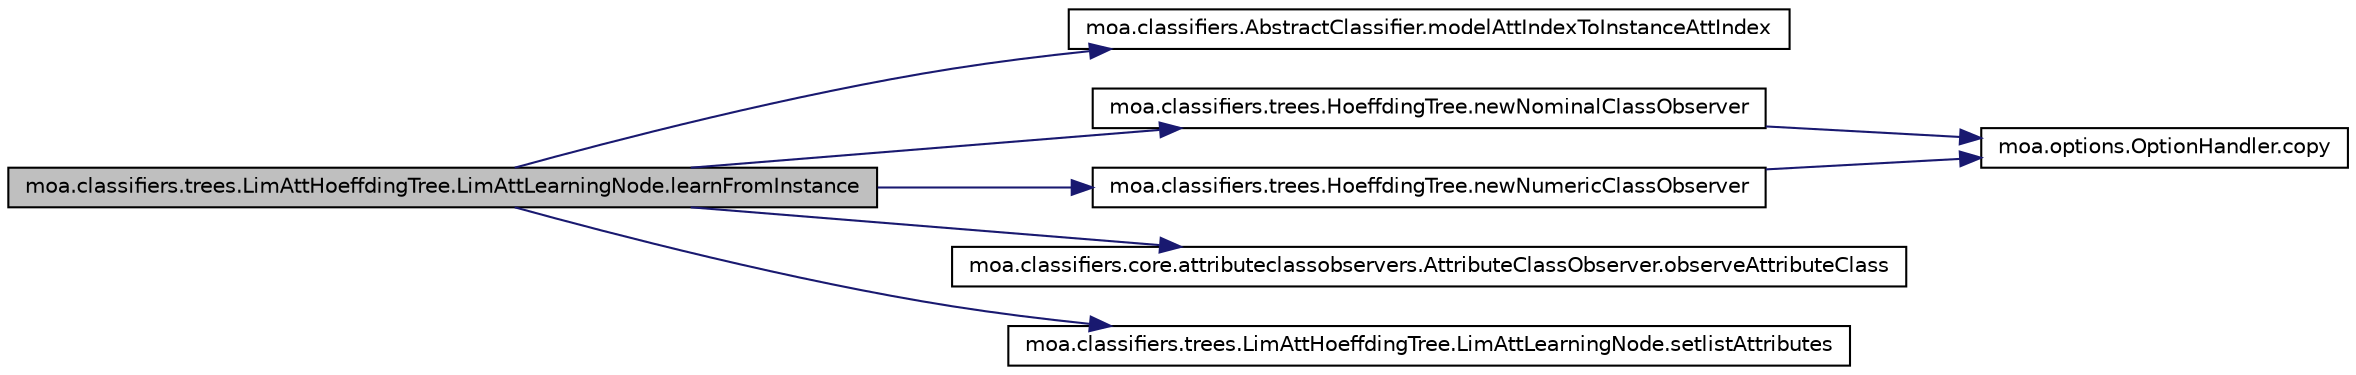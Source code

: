 digraph G
{
  edge [fontname="Helvetica",fontsize="10",labelfontname="Helvetica",labelfontsize="10"];
  node [fontname="Helvetica",fontsize="10",shape=record];
  rankdir=LR;
  Node1 [label="moa.classifiers.trees.LimAttHoeffdingTree.LimAttLearningNode.learnFromInstance",height=0.2,width=0.4,color="black", fillcolor="grey75", style="filled" fontcolor="black"];
  Node1 -> Node2 [color="midnightblue",fontsize="10",style="solid",fontname="Helvetica"];
  Node2 [label="moa.classifiers.AbstractClassifier.modelAttIndexToInstanceAttIndex",height=0.2,width=0.4,color="black", fillcolor="white", style="filled",URL="$classmoa_1_1classifiers_1_1AbstractClassifier.html#a5cd97fb8e5751d48de011c81f45466d4",tooltip="Gets the index of the attribute in the instance, given the index of the attribute..."];
  Node1 -> Node3 [color="midnightblue",fontsize="10",style="solid",fontname="Helvetica"];
  Node3 [label="moa.classifiers.trees.HoeffdingTree.newNominalClassObserver",height=0.2,width=0.4,color="black", fillcolor="white", style="filled",URL="$classmoa_1_1classifiers_1_1trees_1_1HoeffdingTree.html#a3df864b09b54a38dc4af72457af2df9a"];
  Node3 -> Node4 [color="midnightblue",fontsize="10",style="solid",fontname="Helvetica"];
  Node4 [label="moa.options.OptionHandler.copy",height=0.2,width=0.4,color="black", fillcolor="white", style="filled",URL="$interfacemoa_1_1options_1_1OptionHandler.html#a96fd6b38c56141192588e19e05e43f17",tooltip="This method produces a copy of this object."];
  Node1 -> Node5 [color="midnightblue",fontsize="10",style="solid",fontname="Helvetica"];
  Node5 [label="moa.classifiers.trees.HoeffdingTree.newNumericClassObserver",height=0.2,width=0.4,color="black", fillcolor="white", style="filled",URL="$classmoa_1_1classifiers_1_1trees_1_1HoeffdingTree.html#a43dc714f59552a9e6814c79cb1cff40b"];
  Node5 -> Node4 [color="midnightblue",fontsize="10",style="solid",fontname="Helvetica"];
  Node1 -> Node6 [color="midnightblue",fontsize="10",style="solid",fontname="Helvetica"];
  Node6 [label="moa.classifiers.core.attributeclassobservers.AttributeClassObserver.observeAttributeClass",height=0.2,width=0.4,color="black", fillcolor="white", style="filled",URL="$interfacemoa_1_1classifiers_1_1core_1_1attributeclassobservers_1_1AttributeClassObserver.html#adeb638c64bb2dad4266a7db241398bf5",tooltip="Updates statistics of this observer given an attribute value, a class and the weight..."];
  Node1 -> Node7 [color="midnightblue",fontsize="10",style="solid",fontname="Helvetica"];
  Node7 [label="moa.classifiers.trees.LimAttHoeffdingTree.LimAttLearningNode.setlistAttributes",height=0.2,width=0.4,color="black", fillcolor="white", style="filled",URL="$classmoa_1_1classifiers_1_1trees_1_1LimAttHoeffdingTree_1_1LimAttLearningNode.html#a724b540d843d4c044905d501ad057c1f"];
}
